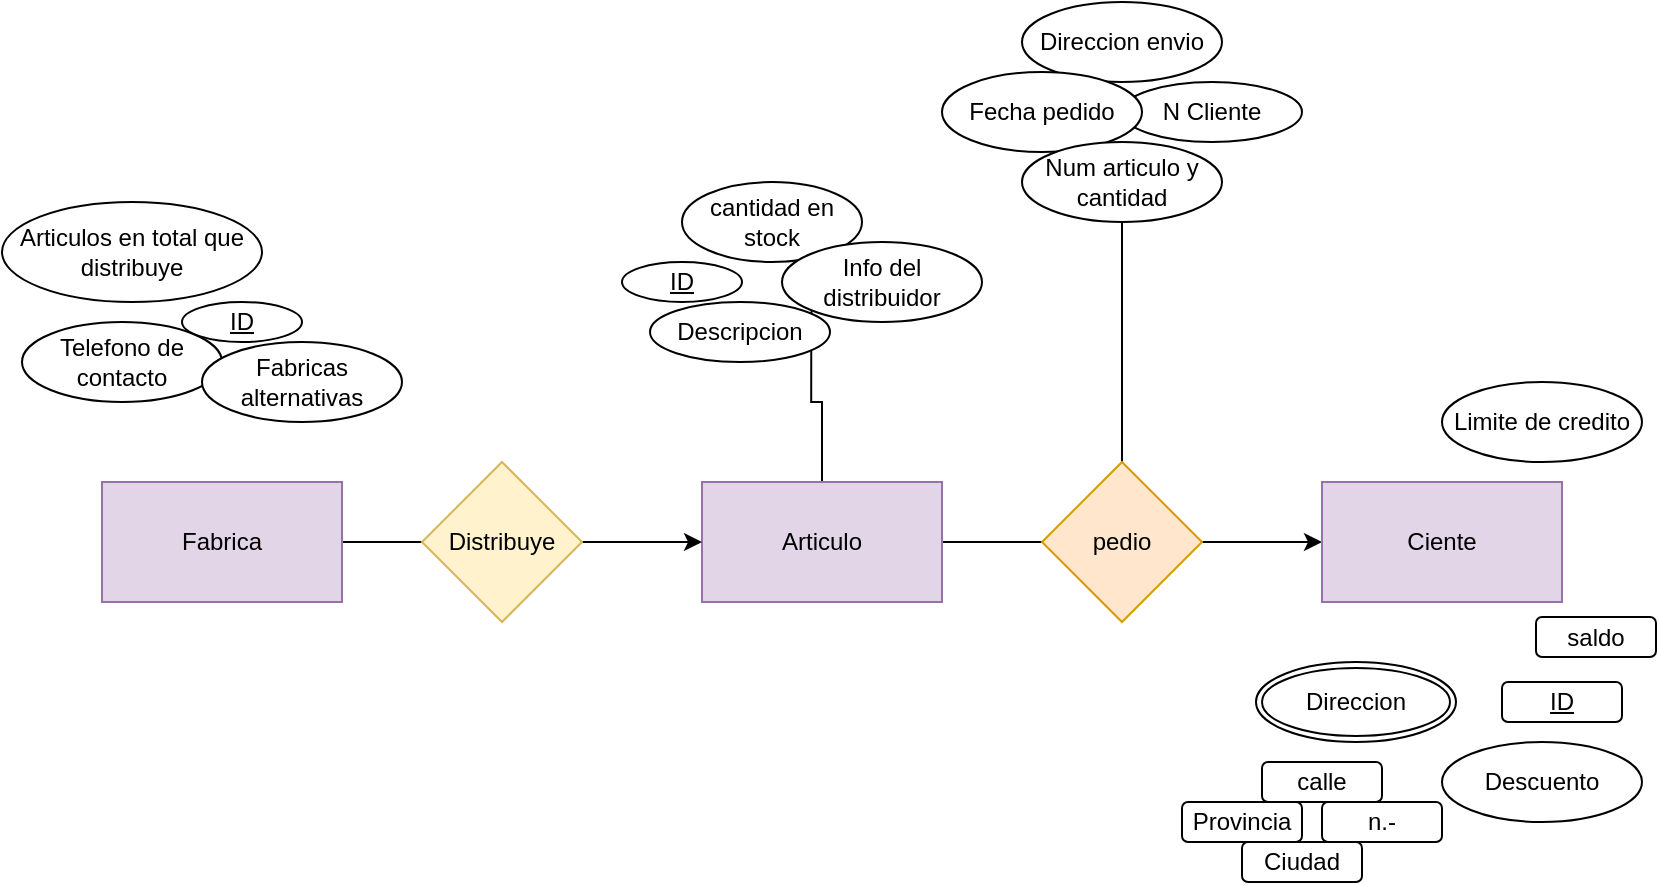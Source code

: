 <mxfile version="21.8.0" type="github">
  <diagram name="Página-1" id="5hQ4zv-oG_bUhU793YBu">
    <mxGraphModel dx="1434" dy="795" grid="1" gridSize="10" guides="1" tooltips="1" connect="1" arrows="1" fold="1" page="1" pageScale="1" pageWidth="827" pageHeight="1169" math="0" shadow="0">
      <root>
        <mxCell id="0" />
        <mxCell id="1" parent="0" />
        <mxCell id="ciahp-Gt6Fmims4PauhT-7" style="edgeStyle=orthogonalEdgeStyle;rounded=0;orthogonalLoop=1;jettySize=auto;html=1;entryX=0;entryY=0.5;entryDx=0;entryDy=0;" edge="1" parent="1" source="ciahp-Gt6Fmims4PauhT-1" target="ciahp-Gt6Fmims4PauhT-3">
          <mxGeometry relative="1" as="geometry" />
        </mxCell>
        <mxCell id="ciahp-Gt6Fmims4PauhT-30" style="edgeStyle=orthogonalEdgeStyle;rounded=0;orthogonalLoop=1;jettySize=auto;html=1;entryX=0;entryY=1;entryDx=0;entryDy=0;" edge="1" parent="1" source="ciahp-Gt6Fmims4PauhT-1" target="ciahp-Gt6Fmims4PauhT-28">
          <mxGeometry relative="1" as="geometry">
            <mxPoint x="410" y="330" as="targetPoint" />
          </mxGeometry>
        </mxCell>
        <mxCell id="ciahp-Gt6Fmims4PauhT-1" value="Articulo" style="rounded=0;whiteSpace=wrap;html=1;fillColor=#e1d5e7;strokeColor=#9673a6;" vertex="1" parent="1">
          <mxGeometry x="350" y="380" width="120" height="60" as="geometry" />
        </mxCell>
        <mxCell id="ciahp-Gt6Fmims4PauhT-21" style="edgeStyle=orthogonalEdgeStyle;rounded=0;orthogonalLoop=1;jettySize=auto;html=1;exitX=0.5;exitY=0;exitDx=0;exitDy=0;" edge="1" parent="1" source="ciahp-Gt6Fmims4PauhT-2">
          <mxGeometry relative="1" as="geometry">
            <mxPoint x="560" y="210" as="targetPoint" />
          </mxGeometry>
        </mxCell>
        <mxCell id="ciahp-Gt6Fmims4PauhT-2" value="pedio" style="rhombus;whiteSpace=wrap;html=1;fillColor=#ffe6cc;strokeColor=#d79b00;" vertex="1" parent="1">
          <mxGeometry x="520" y="370" width="80" height="80" as="geometry" />
        </mxCell>
        <mxCell id="ciahp-Gt6Fmims4PauhT-3" value="Ciente" style="rounded=0;whiteSpace=wrap;html=1;fillColor=#e1d5e7;strokeColor=#9673a6;" vertex="1" parent="1">
          <mxGeometry x="660" y="380" width="120" height="60" as="geometry" />
        </mxCell>
        <mxCell id="ciahp-Gt6Fmims4PauhT-6" style="edgeStyle=orthogonalEdgeStyle;rounded=0;orthogonalLoop=1;jettySize=auto;html=1;entryX=0;entryY=0.5;entryDx=0;entryDy=0;" edge="1" parent="1" source="ciahp-Gt6Fmims4PauhT-4" target="ciahp-Gt6Fmims4PauhT-1">
          <mxGeometry relative="1" as="geometry" />
        </mxCell>
        <mxCell id="ciahp-Gt6Fmims4PauhT-4" value="Fabrica" style="rounded=0;whiteSpace=wrap;html=1;fillColor=#e1d5e7;strokeColor=#9673a6;" vertex="1" parent="1">
          <mxGeometry x="50" y="380" width="120" height="60" as="geometry" />
        </mxCell>
        <mxCell id="ciahp-Gt6Fmims4PauhT-5" value="Distribuye" style="rhombus;whiteSpace=wrap;html=1;fillColor=#fff2cc;strokeColor=#d6b656;" vertex="1" parent="1">
          <mxGeometry x="210" y="370" width="80" height="80" as="geometry" />
        </mxCell>
        <mxCell id="ciahp-Gt6Fmims4PauhT-8" value="&lt;u&gt;ID&lt;/u&gt;" style="rounded=1;whiteSpace=wrap;html=1;" vertex="1" parent="1">
          <mxGeometry x="750" y="480" width="60" height="20" as="geometry" />
        </mxCell>
        <mxCell id="ciahp-Gt6Fmims4PauhT-10" value="calle" style="rounded=1;whiteSpace=wrap;html=1;" vertex="1" parent="1">
          <mxGeometry x="630" y="520" width="60" height="20" as="geometry" />
        </mxCell>
        <mxCell id="ciahp-Gt6Fmims4PauhT-11" value="n.-" style="rounded=1;whiteSpace=wrap;html=1;" vertex="1" parent="1">
          <mxGeometry x="660" y="540" width="60" height="20" as="geometry" />
        </mxCell>
        <mxCell id="ciahp-Gt6Fmims4PauhT-12" value="Provincia" style="rounded=1;whiteSpace=wrap;html=1;" vertex="1" parent="1">
          <mxGeometry x="590" y="540" width="60" height="20" as="geometry" />
        </mxCell>
        <mxCell id="ciahp-Gt6Fmims4PauhT-13" value="Ciudad" style="rounded=1;whiteSpace=wrap;html=1;" vertex="1" parent="1">
          <mxGeometry x="620" y="560" width="60" height="20" as="geometry" />
        </mxCell>
        <mxCell id="ciahp-Gt6Fmims4PauhT-16" value="saldo" style="rounded=1;whiteSpace=wrap;html=1;" vertex="1" parent="1">
          <mxGeometry x="767" y="447.5" width="60" height="20" as="geometry" />
        </mxCell>
        <mxCell id="ciahp-Gt6Fmims4PauhT-18" value="Direccion" style="ellipse;shape=doubleEllipse;margin=3;whiteSpace=wrap;html=1;align=center;" vertex="1" parent="1">
          <mxGeometry x="627" y="470" width="100" height="40" as="geometry" />
        </mxCell>
        <mxCell id="ciahp-Gt6Fmims4PauhT-19" value="Limite de credito" style="ellipse;whiteSpace=wrap;html=1;align=center;" vertex="1" parent="1">
          <mxGeometry x="720" y="330" width="100" height="40" as="geometry" />
        </mxCell>
        <mxCell id="ciahp-Gt6Fmims4PauhT-20" value="Descuento" style="ellipse;whiteSpace=wrap;html=1;align=center;" vertex="1" parent="1">
          <mxGeometry x="720" y="510" width="100" height="40" as="geometry" />
        </mxCell>
        <mxCell id="ciahp-Gt6Fmims4PauhT-22" value="N Cliente" style="ellipse;whiteSpace=wrap;html=1;align=center;" vertex="1" parent="1">
          <mxGeometry x="560" y="180" width="90" height="30" as="geometry" />
        </mxCell>
        <mxCell id="ciahp-Gt6Fmims4PauhT-23" value="Direccion envio" style="ellipse;whiteSpace=wrap;html=1;align=center;" vertex="1" parent="1">
          <mxGeometry x="510" y="140" width="100" height="40" as="geometry" />
        </mxCell>
        <mxCell id="ciahp-Gt6Fmims4PauhT-24" value="Fecha pedido" style="ellipse;whiteSpace=wrap;html=1;align=center;" vertex="1" parent="1">
          <mxGeometry x="470" y="175" width="100" height="40" as="geometry" />
        </mxCell>
        <mxCell id="ciahp-Gt6Fmims4PauhT-25" value="Num articulo y cantidad" style="ellipse;whiteSpace=wrap;html=1;align=center;" vertex="1" parent="1">
          <mxGeometry x="510" y="210" width="100" height="40" as="geometry" />
        </mxCell>
        <mxCell id="ciahp-Gt6Fmims4PauhT-26" value="&lt;u&gt;ID&lt;/u&gt;" style="ellipse;whiteSpace=wrap;html=1;align=center;" vertex="1" parent="1">
          <mxGeometry x="310" y="270" width="60" height="20" as="geometry" />
        </mxCell>
        <mxCell id="ciahp-Gt6Fmims4PauhT-27" value="cantidad en stock" style="ellipse;whiteSpace=wrap;html=1;align=center;" vertex="1" parent="1">
          <mxGeometry x="340" y="230" width="90" height="40" as="geometry" />
        </mxCell>
        <mxCell id="ciahp-Gt6Fmims4PauhT-28" value="Info del distribuidor" style="ellipse;whiteSpace=wrap;html=1;align=center;" vertex="1" parent="1">
          <mxGeometry x="390" y="260" width="100" height="40" as="geometry" />
        </mxCell>
        <mxCell id="ciahp-Gt6Fmims4PauhT-29" value="Descripcion" style="ellipse;whiteSpace=wrap;html=1;align=center;" vertex="1" parent="1">
          <mxGeometry x="324" y="290" width="90" height="30" as="geometry" />
        </mxCell>
        <mxCell id="ciahp-Gt6Fmims4PauhT-31" value="Telefono de contacto" style="ellipse;whiteSpace=wrap;html=1;align=center;" vertex="1" parent="1">
          <mxGeometry x="10" y="300" width="100" height="40" as="geometry" />
        </mxCell>
        <mxCell id="ciahp-Gt6Fmims4PauhT-32" value="&lt;u&gt;ID&lt;/u&gt;" style="ellipse;whiteSpace=wrap;html=1;align=center;" vertex="1" parent="1">
          <mxGeometry x="90" y="290" width="60" height="20" as="geometry" />
        </mxCell>
        <mxCell id="ciahp-Gt6Fmims4PauhT-33" value="Fabricas alternativas" style="ellipse;whiteSpace=wrap;html=1;align=center;" vertex="1" parent="1">
          <mxGeometry x="100" y="310" width="100" height="40" as="geometry" />
        </mxCell>
        <mxCell id="ciahp-Gt6Fmims4PauhT-34" value="Articulos en total que distribuye" style="ellipse;whiteSpace=wrap;html=1;align=center;" vertex="1" parent="1">
          <mxGeometry y="240" width="130" height="50" as="geometry" />
        </mxCell>
      </root>
    </mxGraphModel>
  </diagram>
</mxfile>
